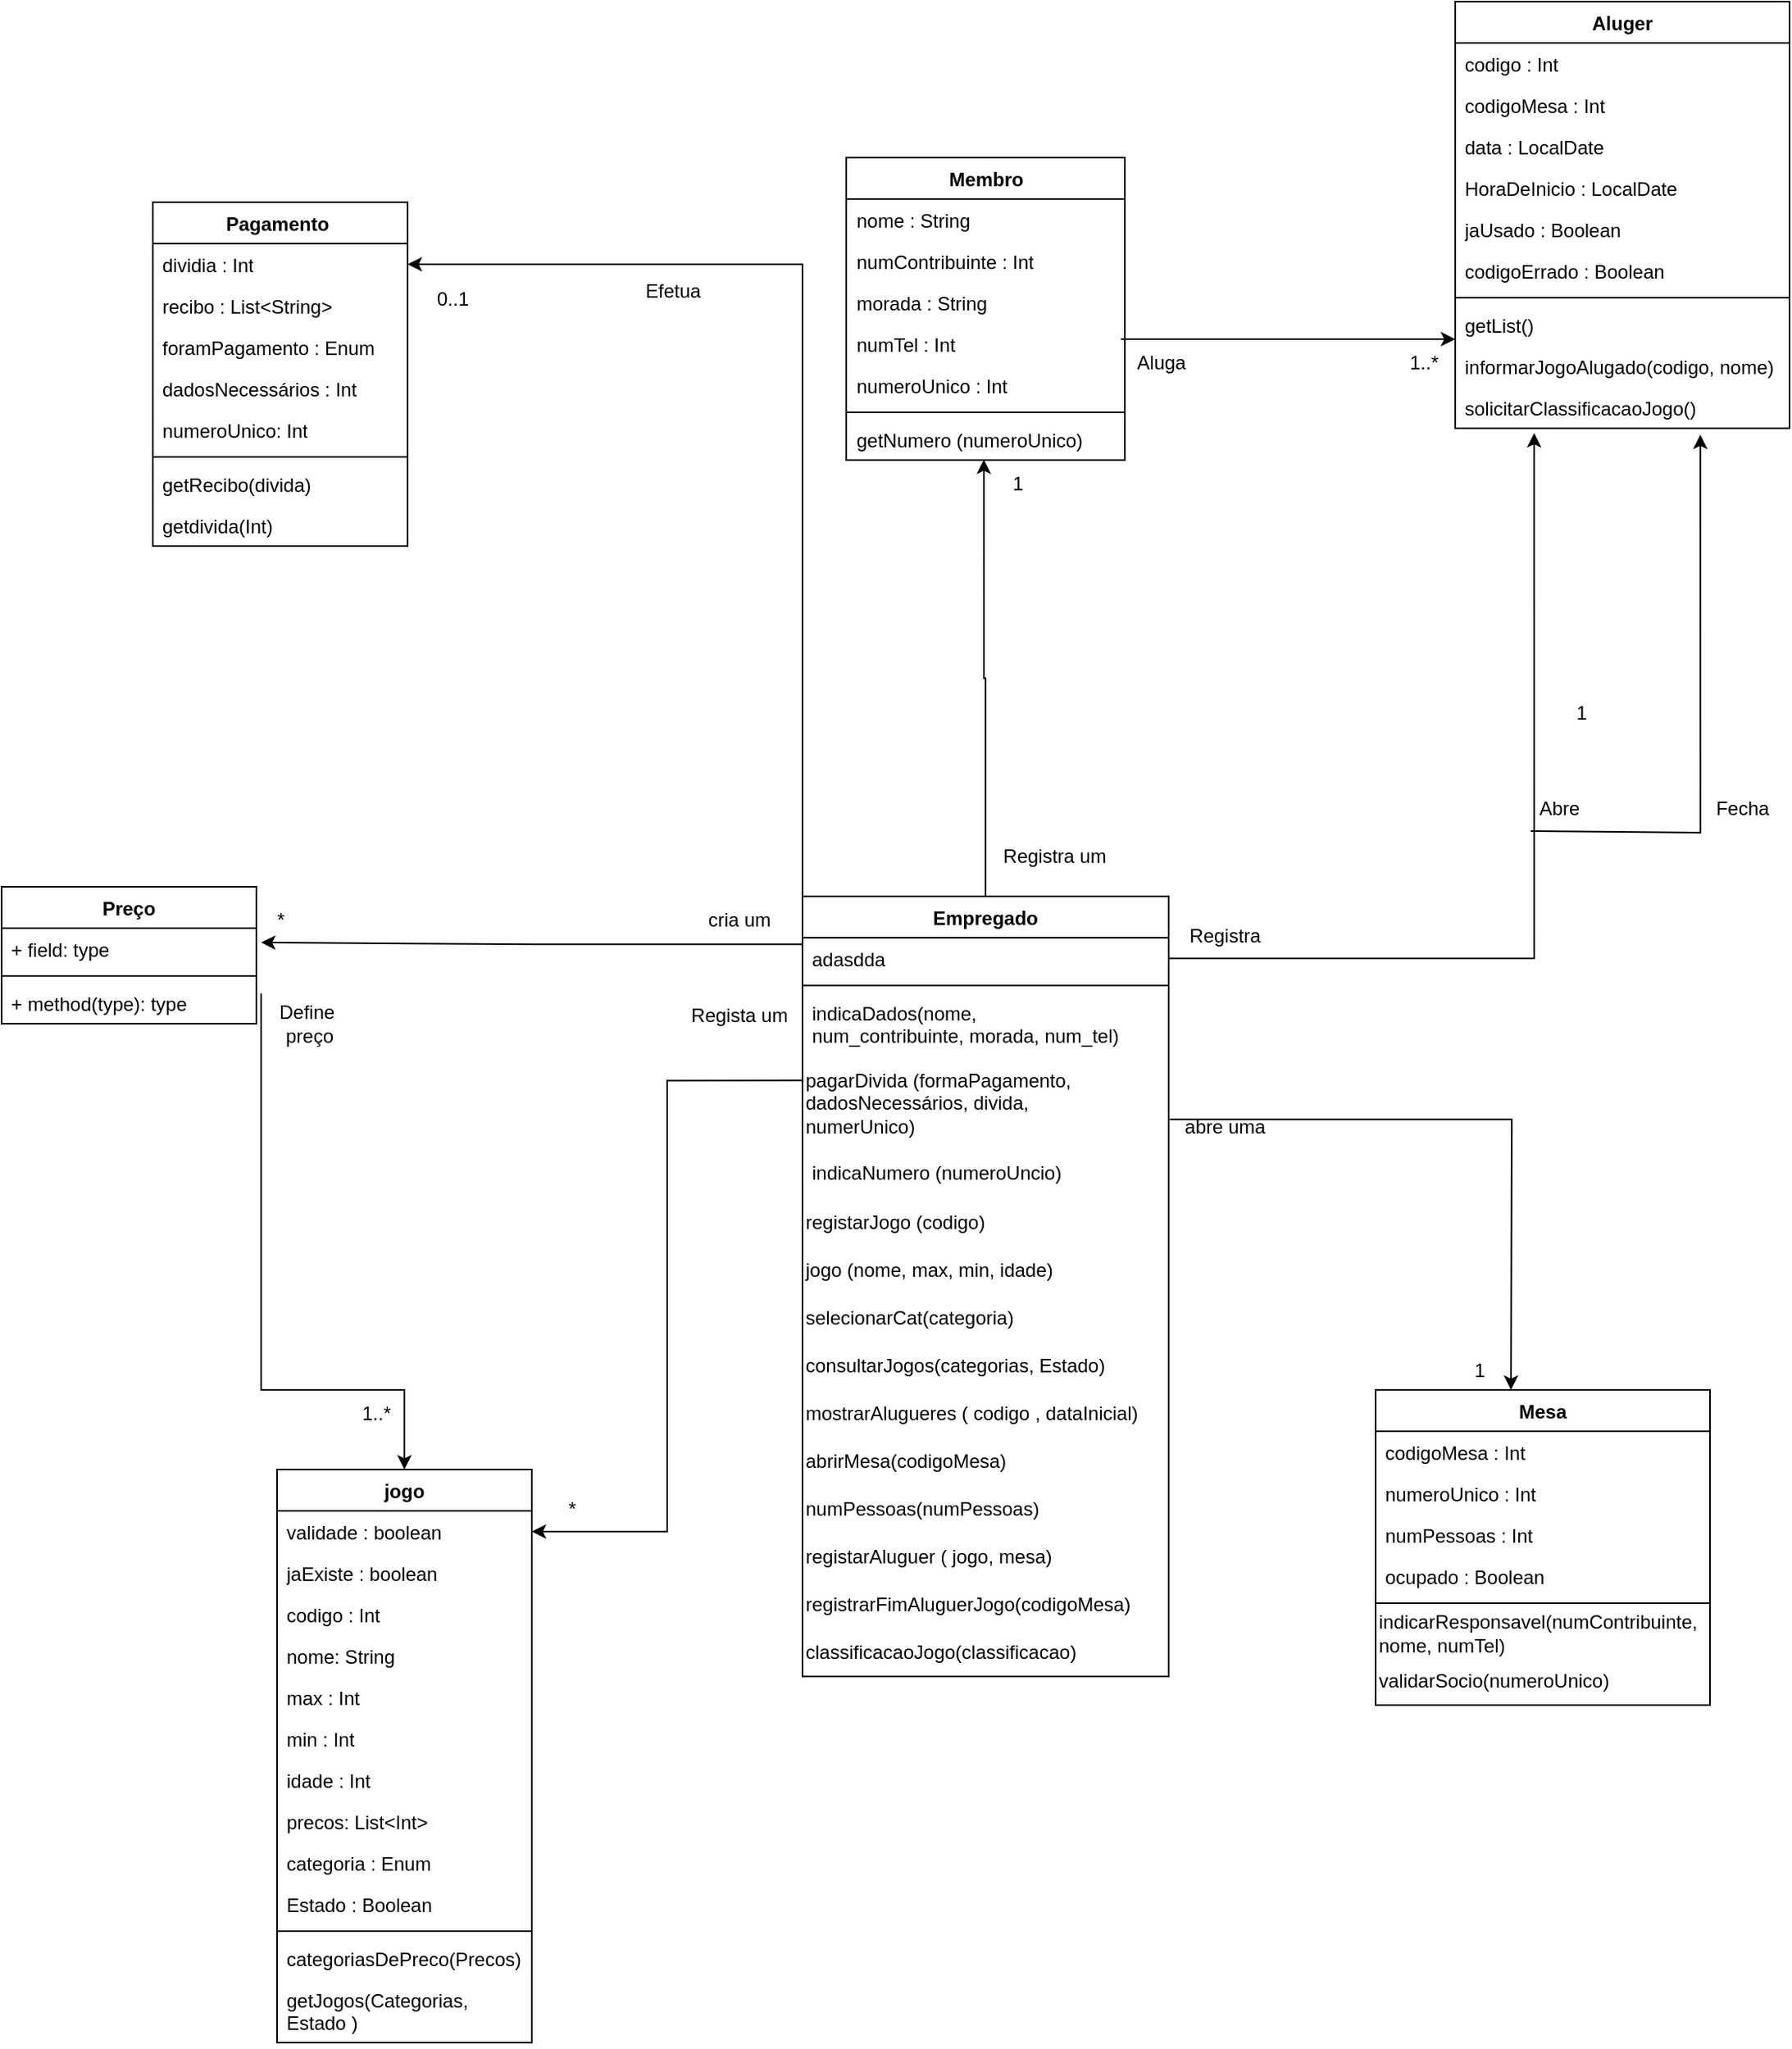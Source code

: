 <mxfile version="21.3.2" type="github">
  <diagram name="Page-1" id="_L67ddvZvXwmkECS7nM3">
    <mxGraphModel dx="2474" dy="2028" grid="1" gridSize="10" guides="1" tooltips="1" connect="1" arrows="1" fold="1" page="1" pageScale="1" pageWidth="827" pageHeight="1169" math="0" shadow="0">
      <root>
        <mxCell id="0" />
        <mxCell id="1" parent="0" />
        <mxCell id="TSCu7ZLfSbZ5aurc6JTW-8" style="edgeStyle=orthogonalEdgeStyle;rounded=0;orthogonalLoop=1;jettySize=auto;html=1;exitX=0.5;exitY=0;exitDx=0;exitDy=0;entryX=0.494;entryY=0.988;entryDx=0;entryDy=0;entryPerimeter=0;" edge="1" parent="1" source="TSCu7ZLfSbZ5aurc6JTW-92" target="TSCu7ZLfSbZ5aurc6JTW-88">
          <mxGeometry relative="1" as="geometry">
            <mxPoint x="10" y="-270" as="targetPoint" />
            <mxPoint x="10" y="-10" as="sourcePoint" />
          </mxGeometry>
        </mxCell>
        <mxCell id="TSCu7ZLfSbZ5aurc6JTW-9" style="edgeStyle=orthogonalEdgeStyle;rounded=0;orthogonalLoop=1;jettySize=auto;html=1;entryX=1;entryY=0.5;entryDx=0;entryDy=0;exitX=0.003;exitY=0.261;exitDx=0;exitDy=0;exitPerimeter=0;" edge="1" parent="1" source="TSCu7ZLfSbZ5aurc6JTW-124" target="TSCu7ZLfSbZ5aurc6JTW-109">
          <mxGeometry relative="1" as="geometry">
            <mxPoint x="-90" y="140" as="sourcePoint" />
            <mxPoint x="-260" y="350" as="targetPoint" />
          </mxGeometry>
        </mxCell>
        <mxCell id="TSCu7ZLfSbZ5aurc6JTW-10" style="edgeStyle=orthogonalEdgeStyle;rounded=0;orthogonalLoop=1;jettySize=auto;html=1;exitX=1;exitY=0.5;exitDx=0;exitDy=0;entryX=0.236;entryY=1.116;entryDx=0;entryDy=0;entryPerimeter=0;" edge="1" parent="1" source="TSCu7ZLfSbZ5aurc6JTW-93" target="TSCu7ZLfSbZ5aurc6JTW-162">
          <mxGeometry relative="1" as="geometry">
            <mxPoint x="110" y="-10" as="sourcePoint" />
            <mxPoint x="369" y="-280" as="targetPoint" />
            <Array as="points">
              <mxPoint x="370" y="39" />
            </Array>
          </mxGeometry>
        </mxCell>
        <mxCell id="TSCu7ZLfSbZ5aurc6JTW-41" style="edgeStyle=orthogonalEdgeStyle;rounded=0;orthogonalLoop=1;jettySize=auto;html=1;entryX=0.5;entryY=0;entryDx=0;entryDy=0;" edge="1" parent="1" target="TSCu7ZLfSbZ5aurc6JTW-108">
          <mxGeometry relative="1" as="geometry">
            <mxPoint x="-430" y="61" as="sourcePoint" />
            <mxPoint x="-380" y="190" as="targetPoint" />
            <Array as="points">
              <mxPoint x="-430" y="310" />
              <mxPoint x="-340" y="310" />
            </Array>
          </mxGeometry>
        </mxCell>
        <mxCell id="TSCu7ZLfSbZ5aurc6JTW-56" value="Aluga" style="text;html=1;align=center;verticalAlign=middle;resizable=0;points=[];autosize=1;strokeColor=none;fillColor=none;" vertex="1" parent="1">
          <mxGeometry x="110" y="-350" width="50" height="30" as="geometry" />
        </mxCell>
        <mxCell id="TSCu7ZLfSbZ5aurc6JTW-57" value="cria um" style="text;html=1;align=center;verticalAlign=middle;resizable=0;points=[];autosize=1;strokeColor=none;fillColor=none;" vertex="1" parent="1">
          <mxGeometry x="-160" width="60" height="30" as="geometry" />
        </mxCell>
        <mxCell id="TSCu7ZLfSbZ5aurc6JTW-58" style="edgeStyle=orthogonalEdgeStyle;rounded=0;orthogonalLoop=1;jettySize=auto;html=1;exitX=-0.002;exitY=0.159;exitDx=0;exitDy=0;exitPerimeter=0;" edge="1" parent="1" source="TSCu7ZLfSbZ5aurc6JTW-93">
          <mxGeometry relative="1" as="geometry">
            <mxPoint x="-94.2" y="29.02" as="sourcePoint" />
            <mxPoint x="-430" y="29" as="targetPoint" />
          </mxGeometry>
        </mxCell>
        <mxCell id="TSCu7ZLfSbZ5aurc6JTW-59" value="Registra um" style="text;html=1;align=center;verticalAlign=middle;resizable=0;points=[];autosize=1;strokeColor=none;fillColor=none;" vertex="1" parent="1">
          <mxGeometry x="22.5" y="-40" width="90" height="30" as="geometry" />
        </mxCell>
        <mxCell id="TSCu7ZLfSbZ5aurc6JTW-60" style="edgeStyle=orthogonalEdgeStyle;rounded=0;orthogonalLoop=1;jettySize=auto;html=1;entryX=0;entryY=0.25;entryDx=0;entryDy=0;exitX=0.986;exitY=0.385;exitDx=0;exitDy=0;exitPerimeter=0;" edge="1" parent="1" source="TSCu7ZLfSbZ5aurc6JTW-91">
          <mxGeometry relative="1" as="geometry">
            <mxPoint x="120" y="-350" as="sourcePoint" />
            <mxPoint x="320" y="-350" as="targetPoint" />
          </mxGeometry>
        </mxCell>
        <mxCell id="TSCu7ZLfSbZ5aurc6JTW-62" style="edgeStyle=orthogonalEdgeStyle;rounded=0;orthogonalLoop=1;jettySize=auto;html=1;entryX=0.5;entryY=0;entryDx=0;entryDy=0;exitX=1.003;exitY=0.669;exitDx=0;exitDy=0;exitPerimeter=0;" edge="1" parent="1" source="TSCu7ZLfSbZ5aurc6JTW-124">
          <mxGeometry relative="1" as="geometry">
            <mxPoint x="150" y="180" as="sourcePoint" />
            <mxPoint x="355" y="310" as="targetPoint" />
          </mxGeometry>
        </mxCell>
        <mxCell id="TSCu7ZLfSbZ5aurc6JTW-63" value="abre uma" style="text;html=1;align=center;verticalAlign=middle;resizable=0;points=[];autosize=1;strokeColor=none;fillColor=none;" vertex="1" parent="1">
          <mxGeometry x="140" y="130" width="70" height="30" as="geometry" />
        </mxCell>
        <mxCell id="TSCu7ZLfSbZ5aurc6JTW-64" value="Define&amp;nbsp;&lt;br&gt;preço" style="text;html=1;align=center;verticalAlign=middle;resizable=0;points=[];autosize=1;strokeColor=none;fillColor=none;" vertex="1" parent="1">
          <mxGeometry x="-430" y="60" width="60" height="40" as="geometry" />
        </mxCell>
        <mxCell id="TSCu7ZLfSbZ5aurc6JTW-65" value="Registra" style="text;html=1;align=center;verticalAlign=middle;resizable=0;points=[];autosize=1;strokeColor=none;fillColor=none;" vertex="1" parent="1">
          <mxGeometry x="140" y="10" width="70" height="30" as="geometry" />
        </mxCell>
        <mxCell id="TSCu7ZLfSbZ5aurc6JTW-66" value="" style="edgeStyle=none;orthogonalLoop=1;jettySize=auto;html=1;rounded=0;exitX=0.147;exitY=0.967;exitDx=0;exitDy=0;exitPerimeter=0;entryX=0.733;entryY=1.154;entryDx=0;entryDy=0;entryPerimeter=0;" edge="1" parent="1" source="TSCu7ZLfSbZ5aurc6JTW-67" target="TSCu7ZLfSbZ5aurc6JTW-162">
          <mxGeometry width="100" relative="1" as="geometry">
            <mxPoint x="360" y="-40" as="sourcePoint" />
            <mxPoint x="474" y="-280" as="targetPoint" />
            <Array as="points">
              <mxPoint x="474" y="-40" />
            </Array>
          </mxGeometry>
        </mxCell>
        <mxCell id="TSCu7ZLfSbZ5aurc6JTW-67" value="Abre" style="text;html=1;align=center;verticalAlign=middle;resizable=0;points=[];autosize=1;strokeColor=none;fillColor=none;" vertex="1" parent="1">
          <mxGeometry x="360" y="-70" width="50" height="30" as="geometry" />
        </mxCell>
        <mxCell id="TSCu7ZLfSbZ5aurc6JTW-68" value="Fecha" style="text;html=1;align=center;verticalAlign=middle;resizable=0;points=[];autosize=1;strokeColor=none;fillColor=none;" vertex="1" parent="1">
          <mxGeometry x="470" y="-70" width="60" height="30" as="geometry" />
        </mxCell>
        <mxCell id="TSCu7ZLfSbZ5aurc6JTW-69" style="edgeStyle=orthogonalEdgeStyle;rounded=0;orthogonalLoop=1;jettySize=auto;html=1;entryX=1;entryY=0.5;entryDx=0;entryDy=0;exitX=0;exitY=0;exitDx=0;exitDy=0;" edge="1" parent="1" source="TSCu7ZLfSbZ5aurc6JTW-92" target="TSCu7ZLfSbZ5aurc6JTW-97">
          <mxGeometry relative="1" as="geometry">
            <mxPoint x="-90" y="-10" as="sourcePoint" />
            <mxPoint x="-340" y="-295" as="targetPoint" />
          </mxGeometry>
        </mxCell>
        <mxCell id="TSCu7ZLfSbZ5aurc6JTW-70" value="Efetua&amp;nbsp;" style="text;html=1;align=center;verticalAlign=middle;resizable=0;points=[];autosize=1;strokeColor=none;fillColor=none;" vertex="1" parent="1">
          <mxGeometry x="-200" y="-395" width="60" height="30" as="geometry" />
        </mxCell>
        <mxCell id="TSCu7ZLfSbZ5aurc6JTW-71" value="0..1" style="text;html=1;align=center;verticalAlign=middle;resizable=0;points=[];autosize=1;strokeColor=none;fillColor=none;" vertex="1" parent="1">
          <mxGeometry x="-330" y="-390" width="40" height="30" as="geometry" />
        </mxCell>
        <mxCell id="TSCu7ZLfSbZ5aurc6JTW-72" value="*" style="text;html=1;align=center;verticalAlign=middle;resizable=0;points=[];autosize=1;strokeColor=none;fillColor=none;" vertex="1" parent="1">
          <mxGeometry x="-433" width="30" height="30" as="geometry" />
        </mxCell>
        <mxCell id="TSCu7ZLfSbZ5aurc6JTW-73" value="1..*" style="text;html=1;align=center;verticalAlign=middle;resizable=0;points=[];autosize=1;strokeColor=none;fillColor=none;" vertex="1" parent="1">
          <mxGeometry x="-378" y="310" width="40" height="30" as="geometry" />
        </mxCell>
        <mxCell id="TSCu7ZLfSbZ5aurc6JTW-74" value="*" style="text;html=1;align=center;verticalAlign=middle;resizable=0;points=[];autosize=1;strokeColor=none;fillColor=none;" vertex="1" parent="1">
          <mxGeometry x="-250" y="370" width="30" height="30" as="geometry" />
        </mxCell>
        <mxCell id="TSCu7ZLfSbZ5aurc6JTW-75" value="&lt;br&gt;1" style="text;html=1;align=center;verticalAlign=middle;resizable=0;points=[];autosize=1;strokeColor=none;fillColor=none;" vertex="1" parent="1">
          <mxGeometry x="320" y="270" width="30" height="40" as="geometry" />
        </mxCell>
        <mxCell id="TSCu7ZLfSbZ5aurc6JTW-76" value="1" style="text;html=1;align=center;verticalAlign=middle;resizable=0;points=[];autosize=1;strokeColor=none;fillColor=none;" vertex="1" parent="1">
          <mxGeometry x="384" y="-130" width="30" height="30" as="geometry" />
        </mxCell>
        <mxCell id="TSCu7ZLfSbZ5aurc6JTW-77" value="1" style="text;html=1;align=center;verticalAlign=middle;resizable=0;points=[];autosize=1;strokeColor=none;fillColor=none;" vertex="1" parent="1">
          <mxGeometry x="30" y="-274" width="30" height="30" as="geometry" />
        </mxCell>
        <mxCell id="TSCu7ZLfSbZ5aurc6JTW-78" value="1..*" style="text;html=1;align=center;verticalAlign=middle;resizable=0;points=[];autosize=1;strokeColor=none;fillColor=none;" vertex="1" parent="1">
          <mxGeometry x="280" y="-350" width="40" height="30" as="geometry" />
        </mxCell>
        <mxCell id="TSCu7ZLfSbZ5aurc6JTW-85" value="Membro" style="swimlane;fontStyle=1;align=center;verticalAlign=top;childLayout=stackLayout;horizontal=1;startSize=26;horizontalStack=0;resizeParent=1;resizeParentMax=0;resizeLast=0;collapsible=1;marginBottom=0;whiteSpace=wrap;html=1;" vertex="1" parent="1">
          <mxGeometry x="-62.5" y="-464" width="175" height="190" as="geometry" />
        </mxCell>
        <mxCell id="TSCu7ZLfSbZ5aurc6JTW-89" value="nome : String&amp;nbsp;&lt;br&gt;" style="text;strokeColor=none;fillColor=none;align=left;verticalAlign=top;spacingLeft=4;spacingRight=4;overflow=hidden;rotatable=0;points=[[0,0.5],[1,0.5]];portConstraint=eastwest;whiteSpace=wrap;html=1;" vertex="1" parent="TSCu7ZLfSbZ5aurc6JTW-85">
          <mxGeometry y="26" width="175" height="26" as="geometry" />
        </mxCell>
        <mxCell id="TSCu7ZLfSbZ5aurc6JTW-86" value="numContribuinte : Int" style="text;strokeColor=none;fillColor=none;align=left;verticalAlign=top;spacingLeft=4;spacingRight=4;overflow=hidden;rotatable=0;points=[[0,0.5],[1,0.5]];portConstraint=eastwest;whiteSpace=wrap;html=1;" vertex="1" parent="TSCu7ZLfSbZ5aurc6JTW-85">
          <mxGeometry y="52" width="175" height="26" as="geometry" />
        </mxCell>
        <mxCell id="TSCu7ZLfSbZ5aurc6JTW-90" value="morada : String" style="text;strokeColor=none;fillColor=none;align=left;verticalAlign=top;spacingLeft=4;spacingRight=4;overflow=hidden;rotatable=0;points=[[0,0.5],[1,0.5]];portConstraint=eastwest;whiteSpace=wrap;html=1;" vertex="1" parent="TSCu7ZLfSbZ5aurc6JTW-85">
          <mxGeometry y="78" width="175" height="26" as="geometry" />
        </mxCell>
        <mxCell id="TSCu7ZLfSbZ5aurc6JTW-91" value="numTel : Int" style="text;strokeColor=none;fillColor=none;align=left;verticalAlign=top;spacingLeft=4;spacingRight=4;overflow=hidden;rotatable=0;points=[[0,0.5],[1,0.5]];portConstraint=eastwest;whiteSpace=wrap;html=1;" vertex="1" parent="TSCu7ZLfSbZ5aurc6JTW-85">
          <mxGeometry y="104" width="175" height="26" as="geometry" />
        </mxCell>
        <mxCell id="TSCu7ZLfSbZ5aurc6JTW-120" value="numeroUnico : Int" style="text;strokeColor=none;fillColor=none;align=left;verticalAlign=top;spacingLeft=4;spacingRight=4;overflow=hidden;rotatable=0;points=[[0,0.5],[1,0.5]];portConstraint=eastwest;whiteSpace=wrap;html=1;" vertex="1" parent="TSCu7ZLfSbZ5aurc6JTW-85">
          <mxGeometry y="130" width="175" height="26" as="geometry" />
        </mxCell>
        <mxCell id="TSCu7ZLfSbZ5aurc6JTW-87" value="" style="line;strokeWidth=1;fillColor=none;align=left;verticalAlign=middle;spacingTop=-1;spacingLeft=3;spacingRight=3;rotatable=0;labelPosition=right;points=[];portConstraint=eastwest;strokeColor=inherit;" vertex="1" parent="TSCu7ZLfSbZ5aurc6JTW-85">
          <mxGeometry y="156" width="175" height="8" as="geometry" />
        </mxCell>
        <mxCell id="TSCu7ZLfSbZ5aurc6JTW-88" value="getNumero (numeroUnico)" style="text;strokeColor=none;fillColor=none;align=left;verticalAlign=top;spacingLeft=4;spacingRight=4;overflow=hidden;rotatable=0;points=[[0,0.5],[1,0.5]];portConstraint=eastwest;whiteSpace=wrap;html=1;" vertex="1" parent="TSCu7ZLfSbZ5aurc6JTW-85">
          <mxGeometry y="164" width="175" height="26" as="geometry" />
        </mxCell>
        <mxCell id="TSCu7ZLfSbZ5aurc6JTW-92" value="Empregado" style="swimlane;fontStyle=1;align=center;verticalAlign=top;childLayout=stackLayout;horizontal=1;startSize=26;horizontalStack=0;resizeParent=1;resizeParentMax=0;resizeLast=0;collapsible=1;marginBottom=0;whiteSpace=wrap;html=1;" vertex="1" parent="1">
          <mxGeometry x="-90" width="230" height="490" as="geometry" />
        </mxCell>
        <mxCell id="TSCu7ZLfSbZ5aurc6JTW-93" value="adasdda&lt;br&gt;" style="text;strokeColor=none;fillColor=none;align=left;verticalAlign=top;spacingLeft=4;spacingRight=4;overflow=hidden;rotatable=0;points=[[0,0.5],[1,0.5]];portConstraint=eastwest;whiteSpace=wrap;html=1;" vertex="1" parent="TSCu7ZLfSbZ5aurc6JTW-92">
          <mxGeometry y="26" width="230" height="26" as="geometry" />
        </mxCell>
        <mxCell id="TSCu7ZLfSbZ5aurc6JTW-94" value="" style="line;strokeWidth=1;fillColor=none;align=left;verticalAlign=middle;spacingTop=-1;spacingLeft=3;spacingRight=3;rotatable=0;labelPosition=right;points=[];portConstraint=eastwest;strokeColor=inherit;" vertex="1" parent="TSCu7ZLfSbZ5aurc6JTW-92">
          <mxGeometry y="52" width="230" height="8" as="geometry" />
        </mxCell>
        <mxCell id="TSCu7ZLfSbZ5aurc6JTW-95" value="indicaDados(nome,&lt;br style=&quot;text-align: center;&quot;&gt;&lt;span style=&quot;text-align: center;&quot;&gt;num_contribuinte, morada, num_tel)&amp;nbsp;&amp;nbsp;&lt;/span&gt;" style="text;strokeColor=none;fillColor=none;align=left;verticalAlign=top;spacingLeft=4;spacingRight=4;overflow=hidden;rotatable=0;points=[[0,0.5],[1,0.5]];portConstraint=eastwest;whiteSpace=wrap;html=1;" vertex="1" parent="TSCu7ZLfSbZ5aurc6JTW-92">
          <mxGeometry y="60" width="230" height="40" as="geometry" />
        </mxCell>
        <mxCell id="TSCu7ZLfSbZ5aurc6JTW-124" value="pagarDivida (formaPagamento, &lt;br&gt;dadosNecessários, divida, &lt;br&gt;numerUnico)" style="text;html=1;align=left;verticalAlign=middle;resizable=0;points=[];autosize=1;strokeColor=none;fillColor=none;" vertex="1" parent="TSCu7ZLfSbZ5aurc6JTW-92">
          <mxGeometry y="100" width="230" height="60" as="geometry" />
        </mxCell>
        <mxCell id="TSCu7ZLfSbZ5aurc6JTW-121" value="indicaNumero (numeroUncio)" style="text;strokeColor=none;fillColor=none;align=left;verticalAlign=top;spacingLeft=4;spacingRight=4;overflow=hidden;rotatable=0;points=[[0,0.5],[1,0.5]];portConstraint=eastwest;whiteSpace=wrap;html=1;" vertex="1" parent="TSCu7ZLfSbZ5aurc6JTW-92">
          <mxGeometry y="160" width="230" height="30" as="geometry" />
        </mxCell>
        <mxCell id="TSCu7ZLfSbZ5aurc6JTW-131" value="registarJogo (codigo)" style="text;html=1;align=left;verticalAlign=middle;resizable=0;points=[];autosize=1;strokeColor=none;fillColor=none;" vertex="1" parent="TSCu7ZLfSbZ5aurc6JTW-92">
          <mxGeometry y="190" width="230" height="30" as="geometry" />
        </mxCell>
        <mxCell id="TSCu7ZLfSbZ5aurc6JTW-132" value="jogo (nome, max, min, idade)" style="text;html=1;align=left;verticalAlign=middle;resizable=0;points=[];autosize=1;strokeColor=none;fillColor=none;" vertex="1" parent="TSCu7ZLfSbZ5aurc6JTW-92">
          <mxGeometry y="220" width="230" height="30" as="geometry" />
        </mxCell>
        <mxCell id="TSCu7ZLfSbZ5aurc6JTW-153" value="selecionarCat(categoria)" style="text;html=1;strokeColor=none;fillColor=none;align=left;verticalAlign=middle;whiteSpace=wrap;rounded=0;" vertex="1" parent="TSCu7ZLfSbZ5aurc6JTW-92">
          <mxGeometry y="250" width="230" height="30" as="geometry" />
        </mxCell>
        <mxCell id="TSCu7ZLfSbZ5aurc6JTW-139" value="consultarJogos(categorias, Estado)" style="text;html=1;align=left;verticalAlign=middle;resizable=0;points=[];autosize=1;strokeColor=none;fillColor=none;" vertex="1" parent="TSCu7ZLfSbZ5aurc6JTW-92">
          <mxGeometry y="280" width="230" height="30" as="geometry" />
        </mxCell>
        <mxCell id="TSCu7ZLfSbZ5aurc6JTW-143" value="mostrarAlugueres ( codigo , dataInicial)" style="text;html=1;align=left;verticalAlign=middle;resizable=0;points=[];autosize=1;strokeColor=none;fillColor=none;" vertex="1" parent="TSCu7ZLfSbZ5aurc6JTW-92">
          <mxGeometry y="310" width="230" height="30" as="geometry" />
        </mxCell>
        <mxCell id="TSCu7ZLfSbZ5aurc6JTW-145" value="abrirMesa(codigoMesa)" style="text;html=1;strokeColor=none;fillColor=none;align=left;verticalAlign=middle;whiteSpace=wrap;rounded=0;" vertex="1" parent="TSCu7ZLfSbZ5aurc6JTW-92">
          <mxGeometry y="340" width="230" height="30" as="geometry" />
        </mxCell>
        <mxCell id="TSCu7ZLfSbZ5aurc6JTW-150" value="numPessoas(numPessoas)" style="text;html=1;strokeColor=none;fillColor=none;align=left;verticalAlign=middle;whiteSpace=wrap;rounded=0;" vertex="1" parent="TSCu7ZLfSbZ5aurc6JTW-92">
          <mxGeometry y="370" width="230" height="30" as="geometry" />
        </mxCell>
        <mxCell id="TSCu7ZLfSbZ5aurc6JTW-154" value="registarAluguer ( jogo, mesa)" style="text;html=1;strokeColor=none;fillColor=none;align=left;verticalAlign=middle;whiteSpace=wrap;rounded=0;" vertex="1" parent="TSCu7ZLfSbZ5aurc6JTW-92">
          <mxGeometry y="400" width="230" height="30" as="geometry" />
        </mxCell>
        <mxCell id="TSCu7ZLfSbZ5aurc6JTW-160" value="registrarFimAluguerJogo(codigoMesa)" style="text;html=1;strokeColor=none;fillColor=none;align=left;verticalAlign=middle;whiteSpace=wrap;rounded=0;" vertex="1" parent="TSCu7ZLfSbZ5aurc6JTW-92">
          <mxGeometry y="430" width="230" height="30" as="geometry" />
        </mxCell>
        <mxCell id="TSCu7ZLfSbZ5aurc6JTW-163" value="classificacaoJogo(classificacao)" style="text;html=1;align=left;verticalAlign=middle;resizable=0;points=[];autosize=1;strokeColor=none;fillColor=none;" vertex="1" parent="TSCu7ZLfSbZ5aurc6JTW-92">
          <mxGeometry y="460" width="230" height="30" as="geometry" />
        </mxCell>
        <mxCell id="TSCu7ZLfSbZ5aurc6JTW-96" value="Pagamento&amp;nbsp;" style="swimlane;fontStyle=1;align=center;verticalAlign=top;childLayout=stackLayout;horizontal=1;startSize=26;horizontalStack=0;resizeParent=1;resizeParentMax=0;resizeLast=0;collapsible=1;marginBottom=0;whiteSpace=wrap;html=1;" vertex="1" parent="1">
          <mxGeometry x="-498" y="-436" width="160" height="216" as="geometry" />
        </mxCell>
        <mxCell id="TSCu7ZLfSbZ5aurc6JTW-97" value="dividia : Int" style="text;strokeColor=none;fillColor=none;align=left;verticalAlign=top;spacingLeft=4;spacingRight=4;overflow=hidden;rotatable=0;points=[[0,0.5],[1,0.5]];portConstraint=eastwest;whiteSpace=wrap;html=1;" vertex="1" parent="TSCu7ZLfSbZ5aurc6JTW-96">
          <mxGeometry y="26" width="160" height="26" as="geometry" />
        </mxCell>
        <mxCell id="TSCu7ZLfSbZ5aurc6JTW-116" value="recibo : List&amp;lt;String&amp;gt;" style="text;strokeColor=none;fillColor=none;align=left;verticalAlign=top;spacingLeft=4;spacingRight=4;overflow=hidden;rotatable=0;points=[[0,0.5],[1,0.5]];portConstraint=eastwest;whiteSpace=wrap;html=1;" vertex="1" parent="TSCu7ZLfSbZ5aurc6JTW-96">
          <mxGeometry y="52" width="160" height="26" as="geometry" />
        </mxCell>
        <mxCell id="TSCu7ZLfSbZ5aurc6JTW-125" value="foramPagamento : Enum" style="text;strokeColor=none;fillColor=none;align=left;verticalAlign=top;spacingLeft=4;spacingRight=4;overflow=hidden;rotatable=0;points=[[0,0.5],[1,0.5]];portConstraint=eastwest;whiteSpace=wrap;html=1;" vertex="1" parent="TSCu7ZLfSbZ5aurc6JTW-96">
          <mxGeometry y="78" width="160" height="26" as="geometry" />
        </mxCell>
        <mxCell id="TSCu7ZLfSbZ5aurc6JTW-126" value="dadosNecessários : Int" style="text;strokeColor=none;fillColor=none;align=left;verticalAlign=top;spacingLeft=4;spacingRight=4;overflow=hidden;rotatable=0;points=[[0,0.5],[1,0.5]];portConstraint=eastwest;whiteSpace=wrap;html=1;" vertex="1" parent="TSCu7ZLfSbZ5aurc6JTW-96">
          <mxGeometry y="104" width="160" height="26" as="geometry" />
        </mxCell>
        <mxCell id="TSCu7ZLfSbZ5aurc6JTW-127" value="numeroUnico: Int" style="text;strokeColor=none;fillColor=none;align=left;verticalAlign=top;spacingLeft=4;spacingRight=4;overflow=hidden;rotatable=0;points=[[0,0.5],[1,0.5]];portConstraint=eastwest;whiteSpace=wrap;html=1;" vertex="1" parent="TSCu7ZLfSbZ5aurc6JTW-96">
          <mxGeometry y="130" width="160" height="26" as="geometry" />
        </mxCell>
        <mxCell id="TSCu7ZLfSbZ5aurc6JTW-98" value="" style="line;strokeWidth=1;fillColor=none;align=left;verticalAlign=middle;spacingTop=-1;spacingLeft=3;spacingRight=3;rotatable=0;labelPosition=right;points=[];portConstraint=eastwest;strokeColor=inherit;" vertex="1" parent="TSCu7ZLfSbZ5aurc6JTW-96">
          <mxGeometry y="156" width="160" height="8" as="geometry" />
        </mxCell>
        <mxCell id="TSCu7ZLfSbZ5aurc6JTW-99" value="getRecibo(divida)" style="text;strokeColor=none;fillColor=none;align=left;verticalAlign=top;spacingLeft=4;spacingRight=4;overflow=hidden;rotatable=0;points=[[0,0.5],[1,0.5]];portConstraint=eastwest;whiteSpace=wrap;html=1;" vertex="1" parent="TSCu7ZLfSbZ5aurc6JTW-96">
          <mxGeometry y="164" width="160" height="26" as="geometry" />
        </mxCell>
        <mxCell id="TSCu7ZLfSbZ5aurc6JTW-128" value="getdivida(Int)" style="text;strokeColor=none;fillColor=none;align=left;verticalAlign=top;spacingLeft=4;spacingRight=4;overflow=hidden;rotatable=0;points=[[0,0.5],[1,0.5]];portConstraint=eastwest;whiteSpace=wrap;html=1;" vertex="1" parent="TSCu7ZLfSbZ5aurc6JTW-96">
          <mxGeometry y="190" width="160" height="26" as="geometry" />
        </mxCell>
        <mxCell id="TSCu7ZLfSbZ5aurc6JTW-100" value="Aluger" style="swimlane;fontStyle=1;align=center;verticalAlign=top;childLayout=stackLayout;horizontal=1;startSize=26;horizontalStack=0;resizeParent=1;resizeParentMax=0;resizeLast=0;collapsible=1;marginBottom=0;whiteSpace=wrap;html=1;" vertex="1" parent="1">
          <mxGeometry x="320" y="-562" width="210" height="268" as="geometry" />
        </mxCell>
        <mxCell id="TSCu7ZLfSbZ5aurc6JTW-101" value="codigo : Int&lt;br&gt;" style="text;strokeColor=none;fillColor=none;align=left;verticalAlign=top;spacingLeft=4;spacingRight=4;overflow=hidden;rotatable=0;points=[[0,0.5],[1,0.5]];portConstraint=eastwest;whiteSpace=wrap;html=1;" vertex="1" parent="TSCu7ZLfSbZ5aurc6JTW-100">
          <mxGeometry y="26" width="210" height="26" as="geometry" />
        </mxCell>
        <mxCell id="TSCu7ZLfSbZ5aurc6JTW-159" value="codigoMesa : Int" style="text;strokeColor=none;fillColor=none;align=left;verticalAlign=top;spacingLeft=4;spacingRight=4;overflow=hidden;rotatable=0;points=[[0,0.5],[1,0.5]];portConstraint=eastwest;whiteSpace=wrap;html=1;" vertex="1" parent="TSCu7ZLfSbZ5aurc6JTW-100">
          <mxGeometry y="52" width="210" height="26" as="geometry" />
        </mxCell>
        <mxCell id="TSCu7ZLfSbZ5aurc6JTW-144" value="data : LocalDate" style="text;strokeColor=none;fillColor=none;align=left;verticalAlign=top;spacingLeft=4;spacingRight=4;overflow=hidden;rotatable=0;points=[[0,0.5],[1,0.5]];portConstraint=eastwest;whiteSpace=wrap;html=1;" vertex="1" parent="TSCu7ZLfSbZ5aurc6JTW-100">
          <mxGeometry y="78" width="210" height="26" as="geometry" />
        </mxCell>
        <mxCell id="TSCu7ZLfSbZ5aurc6JTW-155" value="HoraDeInicio : LocalDate" style="text;strokeColor=none;fillColor=none;align=left;verticalAlign=top;spacingLeft=4;spacingRight=4;overflow=hidden;rotatable=0;points=[[0,0.5],[1,0.5]];portConstraint=eastwest;whiteSpace=wrap;html=1;" vertex="1" parent="TSCu7ZLfSbZ5aurc6JTW-100">
          <mxGeometry y="104" width="210" height="26" as="geometry" />
        </mxCell>
        <mxCell id="TSCu7ZLfSbZ5aurc6JTW-157" value="jaUsado : Boolean" style="text;strokeColor=none;fillColor=none;align=left;verticalAlign=top;spacingLeft=4;spacingRight=4;overflow=hidden;rotatable=0;points=[[0,0.5],[1,0.5]];portConstraint=eastwest;whiteSpace=wrap;html=1;" vertex="1" parent="TSCu7ZLfSbZ5aurc6JTW-100">
          <mxGeometry y="130" width="210" height="26" as="geometry" />
        </mxCell>
        <mxCell id="TSCu7ZLfSbZ5aurc6JTW-158" value="codigoErrado : Boolean" style="text;strokeColor=none;fillColor=none;align=left;verticalAlign=top;spacingLeft=4;spacingRight=4;overflow=hidden;rotatable=0;points=[[0,0.5],[1,0.5]];portConstraint=eastwest;whiteSpace=wrap;html=1;" vertex="1" parent="TSCu7ZLfSbZ5aurc6JTW-100">
          <mxGeometry y="156" width="210" height="26" as="geometry" />
        </mxCell>
        <mxCell id="TSCu7ZLfSbZ5aurc6JTW-102" value="" style="line;strokeWidth=1;fillColor=none;align=left;verticalAlign=middle;spacingTop=-1;spacingLeft=3;spacingRight=3;rotatable=0;labelPosition=right;points=[];portConstraint=eastwest;strokeColor=inherit;" vertex="1" parent="TSCu7ZLfSbZ5aurc6JTW-100">
          <mxGeometry y="182" width="210" height="8" as="geometry" />
        </mxCell>
        <mxCell id="TSCu7ZLfSbZ5aurc6JTW-103" value="getList()" style="text;strokeColor=none;fillColor=none;align=left;verticalAlign=top;spacingLeft=4;spacingRight=4;overflow=hidden;rotatable=0;points=[[0,0.5],[1,0.5]];portConstraint=eastwest;whiteSpace=wrap;html=1;" vertex="1" parent="TSCu7ZLfSbZ5aurc6JTW-100">
          <mxGeometry y="190" width="210" height="26" as="geometry" />
        </mxCell>
        <mxCell id="TSCu7ZLfSbZ5aurc6JTW-161" value="informarJogoAlugado(codigo, nome)" style="text;strokeColor=none;fillColor=none;align=left;verticalAlign=top;spacingLeft=4;spacingRight=4;overflow=hidden;rotatable=0;points=[[0,0.5],[1,0.5]];portConstraint=eastwest;whiteSpace=wrap;html=1;" vertex="1" parent="TSCu7ZLfSbZ5aurc6JTW-100">
          <mxGeometry y="216" width="210" height="26" as="geometry" />
        </mxCell>
        <mxCell id="TSCu7ZLfSbZ5aurc6JTW-162" value="solicitarClassificacaoJogo()" style="text;strokeColor=none;fillColor=none;align=left;verticalAlign=top;spacingLeft=4;spacingRight=4;overflow=hidden;rotatable=0;points=[[0,0.5],[1,0.5]];portConstraint=eastwest;whiteSpace=wrap;html=1;" vertex="1" parent="TSCu7ZLfSbZ5aurc6JTW-100">
          <mxGeometry y="242" width="210" height="26" as="geometry" />
        </mxCell>
        <mxCell id="TSCu7ZLfSbZ5aurc6JTW-104" value="Preço" style="swimlane;fontStyle=1;align=center;verticalAlign=top;childLayout=stackLayout;horizontal=1;startSize=26;horizontalStack=0;resizeParent=1;resizeParentMax=0;resizeLast=0;collapsible=1;marginBottom=0;whiteSpace=wrap;html=1;" vertex="1" parent="1">
          <mxGeometry x="-593" y="-6" width="160" height="86" as="geometry" />
        </mxCell>
        <mxCell id="TSCu7ZLfSbZ5aurc6JTW-105" value="+ field: type" style="text;strokeColor=none;fillColor=none;align=left;verticalAlign=top;spacingLeft=4;spacingRight=4;overflow=hidden;rotatable=0;points=[[0,0.5],[1,0.5]];portConstraint=eastwest;whiteSpace=wrap;html=1;" vertex="1" parent="TSCu7ZLfSbZ5aurc6JTW-104">
          <mxGeometry y="26" width="160" height="26" as="geometry" />
        </mxCell>
        <mxCell id="TSCu7ZLfSbZ5aurc6JTW-106" value="" style="line;strokeWidth=1;fillColor=none;align=left;verticalAlign=middle;spacingTop=-1;spacingLeft=3;spacingRight=3;rotatable=0;labelPosition=right;points=[];portConstraint=eastwest;strokeColor=inherit;" vertex="1" parent="TSCu7ZLfSbZ5aurc6JTW-104">
          <mxGeometry y="52" width="160" height="8" as="geometry" />
        </mxCell>
        <mxCell id="TSCu7ZLfSbZ5aurc6JTW-107" value="+ method(type): type" style="text;strokeColor=none;fillColor=none;align=left;verticalAlign=top;spacingLeft=4;spacingRight=4;overflow=hidden;rotatable=0;points=[[0,0.5],[1,0.5]];portConstraint=eastwest;whiteSpace=wrap;html=1;" vertex="1" parent="TSCu7ZLfSbZ5aurc6JTW-104">
          <mxGeometry y="60" width="160" height="26" as="geometry" />
        </mxCell>
        <mxCell id="TSCu7ZLfSbZ5aurc6JTW-108" value="jogo" style="swimlane;fontStyle=1;align=center;verticalAlign=top;childLayout=stackLayout;horizontal=1;startSize=26;horizontalStack=0;resizeParent=1;resizeParentMax=0;resizeLast=0;collapsible=1;marginBottom=0;whiteSpace=wrap;html=1;" vertex="1" parent="1">
          <mxGeometry x="-420" y="360" width="160" height="360" as="geometry" />
        </mxCell>
        <mxCell id="TSCu7ZLfSbZ5aurc6JTW-109" value="validade : boolean" style="text;strokeColor=none;fillColor=none;align=left;verticalAlign=top;spacingLeft=4;spacingRight=4;overflow=hidden;rotatable=0;points=[[0,0.5],[1,0.5]];portConstraint=eastwest;whiteSpace=wrap;html=1;" vertex="1" parent="TSCu7ZLfSbZ5aurc6JTW-108">
          <mxGeometry y="26" width="160" height="26" as="geometry" />
        </mxCell>
        <mxCell id="TSCu7ZLfSbZ5aurc6JTW-129" value="jaExiste : boolean" style="text;strokeColor=none;fillColor=none;align=left;verticalAlign=top;spacingLeft=4;spacingRight=4;overflow=hidden;rotatable=0;points=[[0,0.5],[1,0.5]];portConstraint=eastwest;whiteSpace=wrap;html=1;" vertex="1" parent="TSCu7ZLfSbZ5aurc6JTW-108">
          <mxGeometry y="52" width="160" height="26" as="geometry" />
        </mxCell>
        <mxCell id="TSCu7ZLfSbZ5aurc6JTW-130" value="codigo : Int" style="text;strokeColor=none;fillColor=none;align=left;verticalAlign=top;spacingLeft=4;spacingRight=4;overflow=hidden;rotatable=0;points=[[0,0.5],[1,0.5]];portConstraint=eastwest;whiteSpace=wrap;html=1;" vertex="1" parent="TSCu7ZLfSbZ5aurc6JTW-108">
          <mxGeometry y="78" width="160" height="26" as="geometry" />
        </mxCell>
        <mxCell id="TSCu7ZLfSbZ5aurc6JTW-133" value="nome: String" style="text;strokeColor=none;fillColor=none;align=left;verticalAlign=top;spacingLeft=4;spacingRight=4;overflow=hidden;rotatable=0;points=[[0,0.5],[1,0.5]];portConstraint=eastwest;whiteSpace=wrap;html=1;" vertex="1" parent="TSCu7ZLfSbZ5aurc6JTW-108">
          <mxGeometry y="104" width="160" height="26" as="geometry" />
        </mxCell>
        <mxCell id="TSCu7ZLfSbZ5aurc6JTW-134" value="max : Int" style="text;strokeColor=none;fillColor=none;align=left;verticalAlign=top;spacingLeft=4;spacingRight=4;overflow=hidden;rotatable=0;points=[[0,0.5],[1,0.5]];portConstraint=eastwest;whiteSpace=wrap;html=1;" vertex="1" parent="TSCu7ZLfSbZ5aurc6JTW-108">
          <mxGeometry y="130" width="160" height="26" as="geometry" />
        </mxCell>
        <mxCell id="TSCu7ZLfSbZ5aurc6JTW-135" value="min : Int" style="text;strokeColor=none;fillColor=none;align=left;verticalAlign=top;spacingLeft=4;spacingRight=4;overflow=hidden;rotatable=0;points=[[0,0.5],[1,0.5]];portConstraint=eastwest;whiteSpace=wrap;html=1;" vertex="1" parent="TSCu7ZLfSbZ5aurc6JTW-108">
          <mxGeometry y="156" width="160" height="26" as="geometry" />
        </mxCell>
        <mxCell id="TSCu7ZLfSbZ5aurc6JTW-136" value="idade : Int" style="text;strokeColor=none;fillColor=none;align=left;verticalAlign=top;spacingLeft=4;spacingRight=4;overflow=hidden;rotatable=0;points=[[0,0.5],[1,0.5]];portConstraint=eastwest;whiteSpace=wrap;html=1;" vertex="1" parent="TSCu7ZLfSbZ5aurc6JTW-108">
          <mxGeometry y="182" width="160" height="26" as="geometry" />
        </mxCell>
        <mxCell id="TSCu7ZLfSbZ5aurc6JTW-138" value="precos: List&amp;lt;Int&amp;gt;" style="text;strokeColor=none;fillColor=none;align=left;verticalAlign=top;spacingLeft=4;spacingRight=4;overflow=hidden;rotatable=0;points=[[0,0.5],[1,0.5]];portConstraint=eastwest;whiteSpace=wrap;html=1;" vertex="1" parent="TSCu7ZLfSbZ5aurc6JTW-108">
          <mxGeometry y="208" width="160" height="26" as="geometry" />
        </mxCell>
        <mxCell id="TSCu7ZLfSbZ5aurc6JTW-140" value="categoria : Enum" style="text;strokeColor=none;fillColor=none;align=left;verticalAlign=top;spacingLeft=4;spacingRight=4;overflow=hidden;rotatable=0;points=[[0,0.5],[1,0.5]];portConstraint=eastwest;whiteSpace=wrap;html=1;" vertex="1" parent="TSCu7ZLfSbZ5aurc6JTW-108">
          <mxGeometry y="234" width="160" height="26" as="geometry" />
        </mxCell>
        <mxCell id="TSCu7ZLfSbZ5aurc6JTW-141" value="Estado : Boolean" style="text;strokeColor=none;fillColor=none;align=left;verticalAlign=top;spacingLeft=4;spacingRight=4;overflow=hidden;rotatable=0;points=[[0,0.5],[1,0.5]];portConstraint=eastwest;whiteSpace=wrap;html=1;" vertex="1" parent="TSCu7ZLfSbZ5aurc6JTW-108">
          <mxGeometry y="260" width="160" height="26" as="geometry" />
        </mxCell>
        <mxCell id="TSCu7ZLfSbZ5aurc6JTW-110" value="" style="line;strokeWidth=1;fillColor=none;align=left;verticalAlign=middle;spacingTop=-1;spacingLeft=3;spacingRight=3;rotatable=0;labelPosition=right;points=[];portConstraint=eastwest;strokeColor=inherit;" vertex="1" parent="TSCu7ZLfSbZ5aurc6JTW-108">
          <mxGeometry y="286" width="160" height="8" as="geometry" />
        </mxCell>
        <mxCell id="TSCu7ZLfSbZ5aurc6JTW-111" value="categoriasDePreco(Precos)&amp;nbsp;" style="text;strokeColor=none;fillColor=none;align=left;verticalAlign=top;spacingLeft=4;spacingRight=4;overflow=hidden;rotatable=0;points=[[0,0.5],[1,0.5]];portConstraint=eastwest;whiteSpace=wrap;html=1;" vertex="1" parent="TSCu7ZLfSbZ5aurc6JTW-108">
          <mxGeometry y="294" width="160" height="26" as="geometry" />
        </mxCell>
        <mxCell id="TSCu7ZLfSbZ5aurc6JTW-142" value="getJogos(Categorias, Estado )" style="text;strokeColor=none;fillColor=none;align=left;verticalAlign=top;spacingLeft=4;spacingRight=4;overflow=hidden;rotatable=0;points=[[0,0.5],[1,0.5]];portConstraint=eastwest;whiteSpace=wrap;html=1;" vertex="1" parent="TSCu7ZLfSbZ5aurc6JTW-108">
          <mxGeometry y="320" width="160" height="40" as="geometry" />
        </mxCell>
        <mxCell id="TSCu7ZLfSbZ5aurc6JTW-112" value="Mesa" style="swimlane;fontStyle=1;align=center;verticalAlign=top;childLayout=stackLayout;horizontal=1;startSize=26;horizontalStack=0;resizeParent=1;resizeParentMax=0;resizeLast=0;collapsible=1;marginBottom=0;whiteSpace=wrap;html=1;" vertex="1" parent="1">
          <mxGeometry x="270" y="310" width="210" height="198" as="geometry" />
        </mxCell>
        <mxCell id="TSCu7ZLfSbZ5aurc6JTW-113" value="codigoMesa : Int" style="text;strokeColor=none;fillColor=none;align=left;verticalAlign=top;spacingLeft=4;spacingRight=4;overflow=hidden;rotatable=0;points=[[0,0.5],[1,0.5]];portConstraint=eastwest;whiteSpace=wrap;html=1;" vertex="1" parent="TSCu7ZLfSbZ5aurc6JTW-112">
          <mxGeometry y="26" width="210" height="26" as="geometry" />
        </mxCell>
        <mxCell id="TSCu7ZLfSbZ5aurc6JTW-147" value="numeroUnico : Int" style="text;strokeColor=none;fillColor=none;align=left;verticalAlign=top;spacingLeft=4;spacingRight=4;overflow=hidden;rotatable=0;points=[[0,0.5],[1,0.5]];portConstraint=eastwest;whiteSpace=wrap;html=1;" vertex="1" parent="TSCu7ZLfSbZ5aurc6JTW-112">
          <mxGeometry y="52" width="210" height="26" as="geometry" />
        </mxCell>
        <mxCell id="TSCu7ZLfSbZ5aurc6JTW-151" value="numPessoas : Int" style="text;strokeColor=none;fillColor=none;align=left;verticalAlign=top;spacingLeft=4;spacingRight=4;overflow=hidden;rotatable=0;points=[[0,0.5],[1,0.5]];portConstraint=eastwest;whiteSpace=wrap;html=1;" vertex="1" parent="TSCu7ZLfSbZ5aurc6JTW-112">
          <mxGeometry y="78" width="210" height="26" as="geometry" />
        </mxCell>
        <mxCell id="TSCu7ZLfSbZ5aurc6JTW-152" value="ocupado : Boolean" style="text;strokeColor=none;fillColor=none;align=left;verticalAlign=top;spacingLeft=4;spacingRight=4;overflow=hidden;rotatable=0;points=[[0,0.5],[1,0.5]];portConstraint=eastwest;whiteSpace=wrap;html=1;" vertex="1" parent="TSCu7ZLfSbZ5aurc6JTW-112">
          <mxGeometry y="104" width="210" height="26" as="geometry" />
        </mxCell>
        <mxCell id="TSCu7ZLfSbZ5aurc6JTW-114" value="" style="line;strokeWidth=1;fillColor=none;align=left;verticalAlign=middle;spacingTop=-1;spacingLeft=3;spacingRight=3;rotatable=0;labelPosition=right;points=[];portConstraint=eastwest;strokeColor=inherit;" vertex="1" parent="TSCu7ZLfSbZ5aurc6JTW-112">
          <mxGeometry y="130" width="210" height="8" as="geometry" />
        </mxCell>
        <mxCell id="TSCu7ZLfSbZ5aurc6JTW-146" value="indicarResponsavel(numContribuinte, nome, numTel)" style="text;html=1;strokeColor=none;fillColor=none;align=left;verticalAlign=middle;whiteSpace=wrap;rounded=0;" vertex="1" parent="TSCu7ZLfSbZ5aurc6JTW-112">
          <mxGeometry y="138" width="210" height="30" as="geometry" />
        </mxCell>
        <mxCell id="TSCu7ZLfSbZ5aurc6JTW-148" value="validarSocio(numeroUnico)" style="text;html=1;align=left;verticalAlign=middle;resizable=0;points=[];autosize=1;strokeColor=none;fillColor=none;" vertex="1" parent="TSCu7ZLfSbZ5aurc6JTW-112">
          <mxGeometry y="168" width="210" height="30" as="geometry" />
        </mxCell>
        <mxCell id="TSCu7ZLfSbZ5aurc6JTW-118" value="Regista um" style="text;html=1;align=center;verticalAlign=middle;resizable=0;points=[];autosize=1;strokeColor=none;fillColor=none;" vertex="1" parent="1">
          <mxGeometry x="-170" y="60" width="80" height="30" as="geometry" />
        </mxCell>
      </root>
    </mxGraphModel>
  </diagram>
</mxfile>
